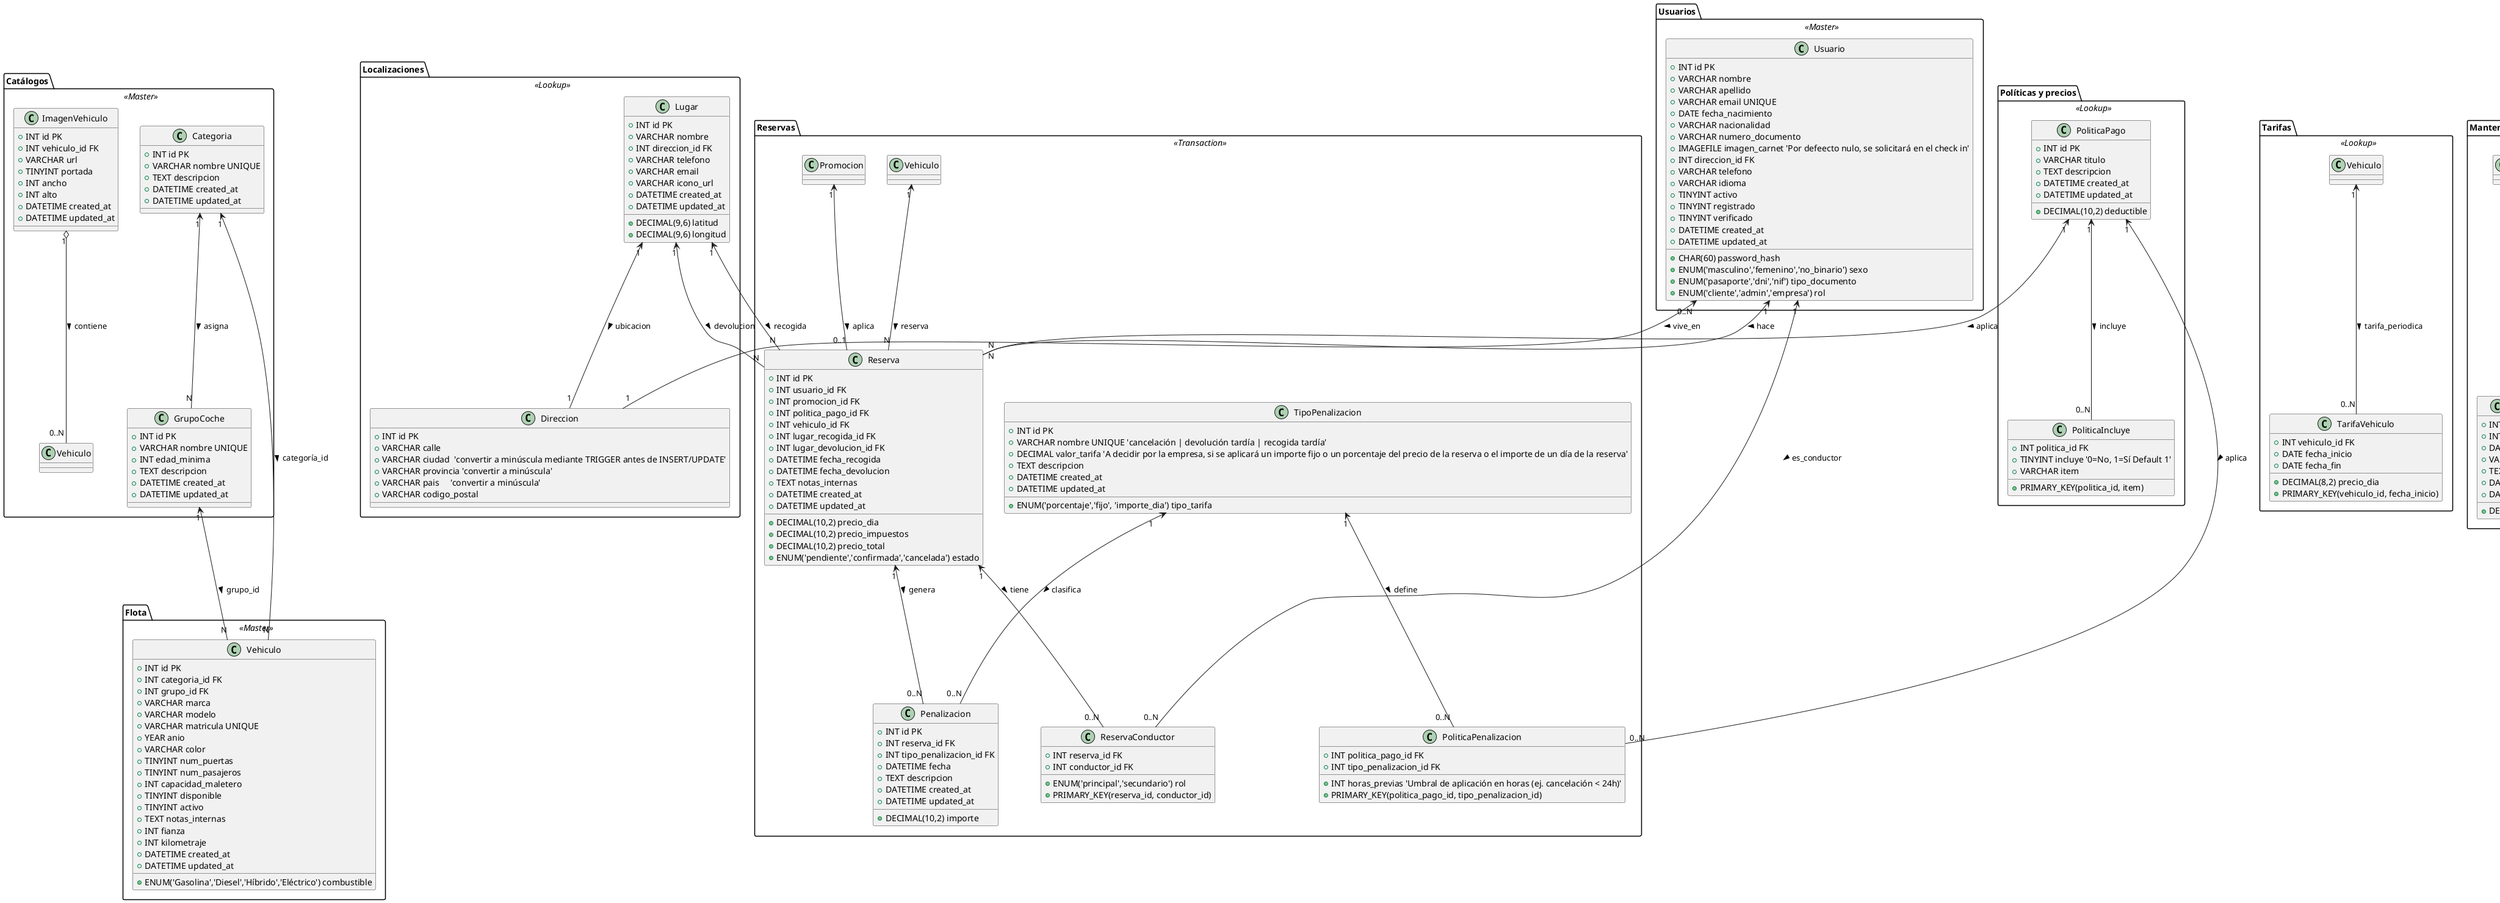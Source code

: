 @startuml esquemadbMOBILITY4YOU
' ================================
' Diagrama de clases / tablas MySQL (actualizado con TipoPenalizacion, índices compuestos y normalización de Direccion)
' ================================

skinparam class {
  BackgroundColor<<Master>> #DDFFDD
  BackgroundColor<<Lookup>> #FFEECC
  BackgroundColor<<Transaction>> #FFDDDD
  BorderColor #333
}

' ----------------
package "Catálogos" <<Master>> {
  class Categoria {
    + INT id PK
    + VARCHAR nombre UNIQUE
    + TEXT descripcion
    + DATETIME created_at
    + DATETIME updated_at
  }

  class GrupoCoche {
    + INT id PK
    + VARCHAR nombre UNIQUE
    + INT edad_minima
    + TEXT descripcion
    + DATETIME created_at
    + DATETIME updated_at
  }

  class ImagenVehiculo {
    + INT id PK
    + INT vehiculo_id FK
    + VARCHAR url
    + TINYINT portada
    + INT ancho
    + INT alto
    + DATETIME created_at
    + DATETIME updated_at
  }

  Categoria "1" <-- "N" GrupoCoche : asigna >
  ImagenVehiculo "1" o-- "0..N" Vehiculo : contiene >
}

package "Flota" <<Master>> {
  class Vehiculo {
    + INT id PK
    + INT categoria_id FK
    + INT grupo_id FK
    + ENUM('Gasolina','Diesel','Híbrido','Eléctrico') combustible
    + VARCHAR marca
    + VARCHAR modelo
    + VARCHAR matricula UNIQUE
    + YEAR anio
    + VARCHAR color
    + TINYINT num_puertas
    + TINYINT num_pasajeros
    + INT capacidad_maletero
    + TINYINT disponible
    + TINYINT activo
    + TEXT notas_internas
    + INT fianza
    + INT kilometraje
    + DATETIME created_at
    + DATETIME updated_at
  }

  Categoria "1" <-- "N" Vehiculo      : categoría_id >
  GrupoCoche "1" <-- "N" Vehiculo     : grupo_id >
}

package "Localizaciones" <<Lookup>> {
  class Direccion {
    + INT id PK
    + VARCHAR calle
    + VARCHAR ciudad  'convertir a minúscula mediante TRIGGER antes de INSERT/UPDATE'
    + VARCHAR provincia 'convertir a minúscula'
    + VARCHAR pais     'convertir a minúscula'
    + VARCHAR codigo_postal
  }

  class Lugar {
    + INT id PK
    + VARCHAR nombre
    + INT direccion_id FK
    + DECIMAL(9,6) latitud
    + DECIMAL(9,6) longitud
    + VARCHAR telefono
    + VARCHAR email
    + VARCHAR icono_url
    + DATETIME created_at
    + DATETIME updated_at
  }

  Lugar "1" <-- "1" Direccion : ubicacion >
}

package "Usuarios" <<Master>> {
  class Usuario {
    + INT id PK
    + VARCHAR nombre
    + VARCHAR apellido
    + VARCHAR email UNIQUE
    + DATE fecha_nacimiento
    + CHAR(60) password_hash
    + ENUM('masculino','femenino','no_binario') sexo
    + VARCHAR nacionalidad
    + ENUM('pasaporte','dni','nif') tipo_documento
    + VARCHAR numero_documento
    + IMAGEFILE imagen_carnet 'Por defeecto nulo, se solicitará en el check in'
    + INT direccion_id FK
    + VARCHAR telefono
    + ENUM('cliente','admin','empresa') rol
    + VARCHAR idioma
    + TINYINT activo
    + TINYINT registrado
    + TINYINT verificado
    + DATETIME created_at
    + DATETIME updated_at
  }

  Usuario "0..N" <-- "1" Direccion : vive_en >
}

package "Políticas y precios" <<Lookup>> {
  class PoliticaPago {
    + INT id PK
    + VARCHAR titulo
    + DECIMAL(10,2) deductible
    + TEXT descripcion
    + DATETIME created_at
    + DATETIME updated_at
  }

  class PoliticaIncluye {
    + INT politica_id FK
    + TINYINT incluye '0=No, 1=Sí Default 1'
    + VARCHAR item
    + PRIMARY_KEY(politica_id, item)
  }

  PoliticaPago "1" <-- "0..N" PoliticaIncluye : incluye >
}

package "Tarifas" <<Lookup>> {
  class TarifaVehiculo {
    + INT vehiculo_id FK
    + DATE fecha_inicio
    + DATE fecha_fin
    + DECIMAL(8,2) precio_dia
    + PRIMARY_KEY(vehiculo_id, fecha_inicio)
    ' Índice compuesto para búsquedas de tarifa vigente:
    ' INDEX idx_tarifa_vehiculo_periodo (vehiculo_id, fecha_inicio, fecha_fin)
  }

  Vehiculo "1" <-- "0..N" TarifaVehiculo : tarifa_periodica >
}

package "Reservas" <<Transaction>> {
  class Reserva {
    + INT id PK
    + INT usuario_id FK
    + INT promocion_id FK
    + INT politica_pago_id FK
    + INT vehiculo_id FK
    + INT lugar_recogida_id FK
    + INT lugar_devolucion_id FK
    + DATETIME fecha_recogida
    + DATETIME fecha_devolucion
    + DECIMAL(10,2) precio_dia
    + DECIMAL(10,2) precio_impuestos
    + DECIMAL(10,2) precio_total
    + ENUM('pendiente','confirmada','cancelada') estado
    + TEXT notas_internas
    + DATETIME created_at
    + DATETIME updated_at
    ' Índice compuesto para búsquedas de disponibilidad:
    ' INDEX idx_reserva_fechas (fecha_recogida, fecha_devolucion)
  }

  class ReservaConductor {
    + INT reserva_id FK
    + INT conductor_id FK
    + ENUM('principal','secundario') rol
    + PRIMARY_KEY(reserva_id, conductor_id)
  }

  'Tipos predefinidos: Tarifa por hora fuera de horaio, Cubro de un día por retraso de dos horas desde la hora de recogida|devolución, Cancelación tarde'
  class TipoPenalizacion {
    + INT id PK
    + VARCHAR nombre UNIQUE 'cancelación | devolución tardía | recogida tardía'
    + ENUM('porcentaje','fijo', 'importe_dia') tipo_tarifa
    + DECIMAL valor_tarifa 'A decidir por la empresa, si se aplicará un importe fijo o un porcentaje del precio de la reserva o el importe de un día de la reserva'
    + TEXT descripcion
    + DATETIME created_at
    + DATETIME updated_at
  }

  class Penalizacion {
    + INT id PK
    + INT reserva_id FK
    + INT tipo_penalizacion_id FK
    + DECIMAL(10,2) importe
    + DATETIME fecha
    + TEXT descripcion
    + DATETIME created_at
    + DATETIME updated_at
  }

  class PoliticaPenalizacion {
    + INT politica_pago_id FK
    + INT tipo_penalizacion_id FK
    + INT horas_previas 'Umbral de aplicación en horas (ej. cancelación < 24h)'
    + PRIMARY_KEY(politica_pago_id, tipo_penalizacion_id)
  }


  Usuario "1" <-- "N" Reserva           : hace >
  Vehiculo "1" <-- "N" Reserva         : reserva >
  Lugar   "1" <-- "N" Reserva         : recogida >
  Lugar   "1" <-- "N" Reserva         : devolucion >
  PoliticaPago "1" <-- "N" Reserva     : aplica >
  Promocion "1" <-- "0..1" Reserva      : aplica >

  Reserva "1" <-- "0..N" ReservaConductor : tiene >
  Usuario "1" <-- "0..N" ReservaConductor : es_conductor >
  Reserva "1" <-- "0..N" Penalizacion      : genera >

  TipoPenalizacion "1" <-- "0..N" Penalizacion : clasifica >
  PoliticaPago "1" <-- "0..N" PoliticaPenalizacion : aplica >
  TipoPenalizacion "1" <-- "0..N" PoliticaPenalizacion : define >

}

package "Mantenimiento" <<Transaction>> {
  class Mantenimiento {
    + INT id PK
    + INT vehiculo_id FK
    + DATETIME fecha
    + VARCHAR tipo_servicio
    + DECIMAL(10,2) coste
    + TEXT notas
    + DATETIME created_at
    + DATETIME updated_at
  }

  Vehiculo "1" <-- "0..N" Mantenimiento : recibe_servicio >
}

package "Promociones" <<Lookup>> {
  class Promocion {
    + INT id PK
    + VARCHAR nombre
    + TEXT descripcion
    + DECIMAL(5,2) descuento_pct
    + DATE fecha_inicio
    + DATE fecha_fin
    + TINYINT activo
    + DATETIME created_at
    + DATETIME updated_at
  }
}

package "Contenidos estáticos" <<Lookup>> {
  class Contenido {
    + INT id PK
    + ENUM('blog','faq','legal','info', 'mini_section') tipo
    + VARCHAR titulo
    + VARCHAR subtitulo
    + TEXT cuerpo
    + TEXT info_adicional
    + String icono_url
    + TINYINT publicado
    + DATETIME created_at
    + DATETIME updated_at
  }
}




'Nota: Para controlar la disponibilidad de un vehículo por reserva o mantenimiento sería interesante crear una vista o tabla materializada EstadoVehiculo (vehiculo_id, fecha, estado) que combine reservas confirmadas y mantenimientos.'

@enduml